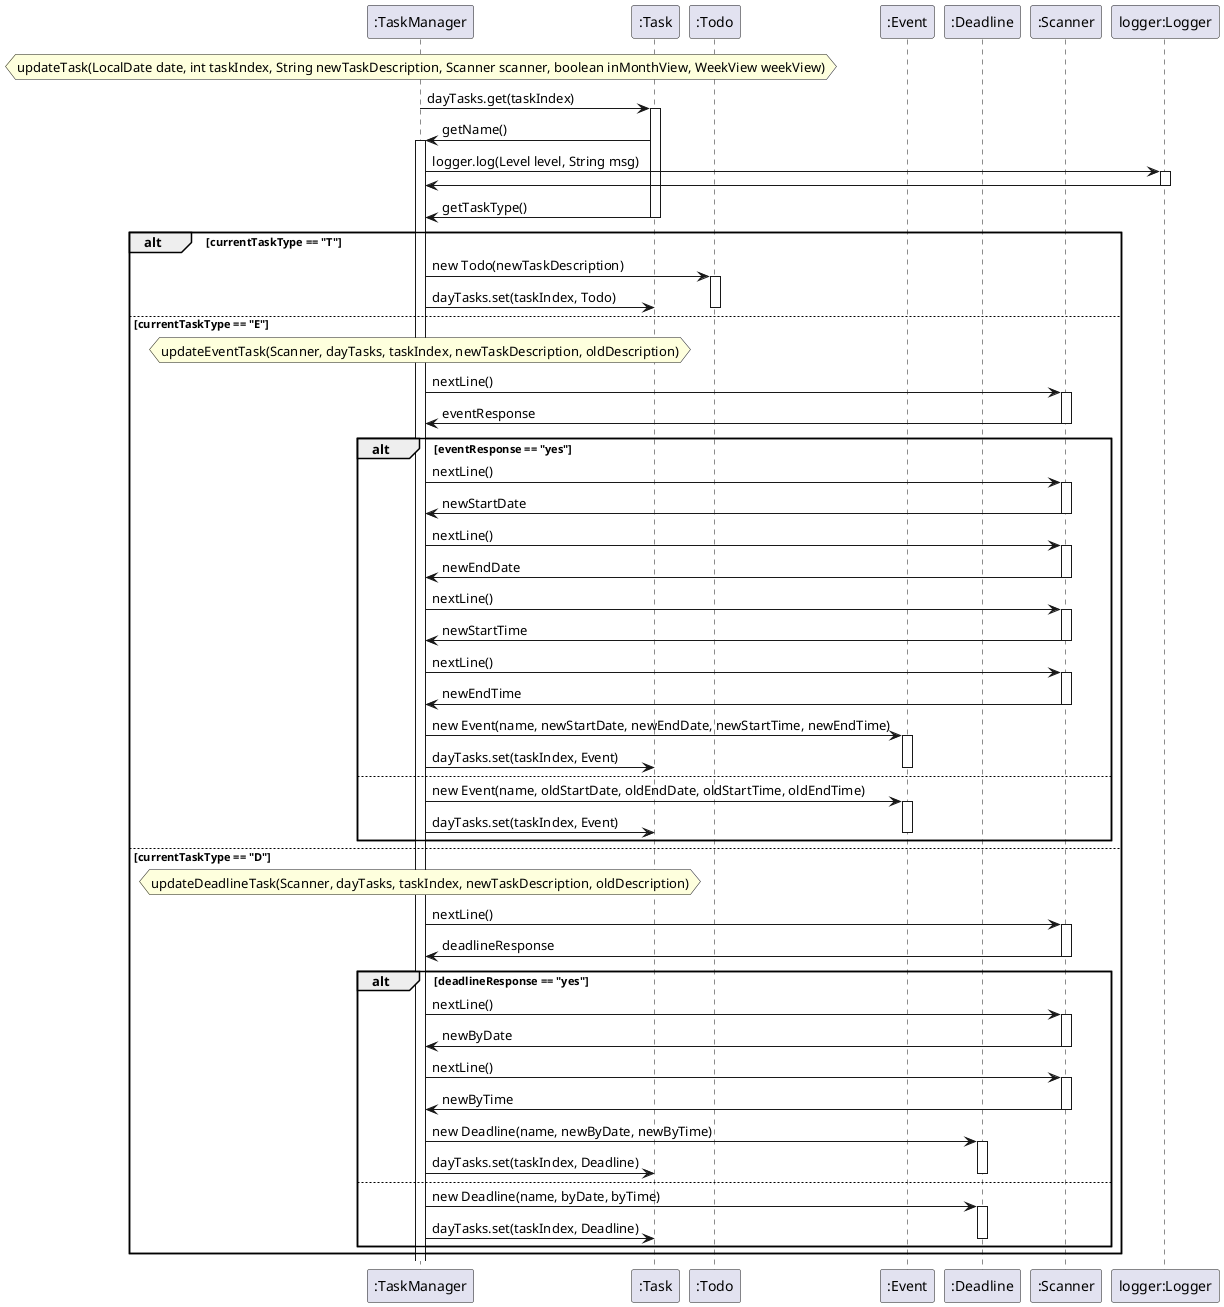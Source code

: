@startuml
participant ":TaskManager" as TaskManager
participant ":Task" as Task
participant ":Todo" as Todo
participant ":Event" as Event
participant ":Deadline" as Deadline
participant ":Scanner" as Scanner
participant "logger:Logger" as Logger

hnote over TaskManager : updateTask(LocalDate date, int taskIndex, String newTaskDescription, Scanner scanner, boolean inMonthView, WeekView weekView)

TaskManager -> Task : dayTasks.get(taskIndex)
activate Task

Task -> TaskManager : getName()
activate TaskManager

TaskManager -> Logger : logger.log(Level level, String msg)
activate Logger
Logger -> TaskManager
deactivate Logger

Task -> TaskManager : getTaskType()
deactivate Task

alt currentTaskType == "T"
    TaskManager -> Todo : new Todo(newTaskDescription)
    activate Todo
    TaskManager -> Task : dayTasks.set(taskIndex, Todo)
    deactivate Todo
else currentTaskType == "E"
    hnote over TaskManager : updateEventTask(Scanner, dayTasks, taskIndex, newTaskDescription, oldDescription)
    TaskManager -> Scanner : nextLine()
    activate Scanner
    Scanner -> TaskManager : eventResponse
    deactivate Scanner
    alt eventResponse == "yes"
        TaskManager -> Scanner : nextLine()
        activate Scanner
        Scanner -> TaskManager : newStartDate
        deactivate Scanner
        TaskManager -> Scanner : nextLine()
        activate Scanner
        Scanner -> TaskManager : newEndDate
        deactivate Scanner
        TaskManager -> Scanner : nextLine()
        activate Scanner
        Scanner -> TaskManager : newStartTime
        deactivate Scanner
        TaskManager -> Scanner : nextLine()
        activate Scanner
        Scanner -> TaskManager : newEndTime
        deactivate Scanner
        TaskManager -> Event : new Event(name, newStartDate, newEndDate, newStartTime, newEndTime)
        activate Event
        TaskManager -> Task : dayTasks.set(taskIndex, Event)
        deactivate Event
       else
               TaskManager -> Event : new Event(name, oldStartDate, oldEndDate, oldStartTime, oldEndTime)
               activate Event
               TaskManager -> Task : dayTasks.set(taskIndex, Event)
               deactivate Event
    end
else currentTaskType == "D"
    hnote over TaskManager : updateDeadlineTask(Scanner, dayTasks, taskIndex, newTaskDescription, oldDescription)
    TaskManager -> Scanner : nextLine()
    activate Scanner
    Scanner -> TaskManager : deadlineResponse
    deactivate Scanner
    alt deadlineResponse == "yes"
        TaskManager -> Scanner : nextLine()
        activate Scanner
        Scanner -> TaskManager : newByDate
        deactivate Scanner
        TaskManager -> Scanner : nextLine()
        activate Scanner
        Scanner -> TaskManager : newByTime
        deactivate Scanner
        TaskManager -> Deadline : new Deadline(name, newByDate, newByTime)
        activate Deadline
        TaskManager -> Task : dayTasks.set(taskIndex, Deadline)
        deactivate Deadline
    else
        TaskManager -> Deadline : new Deadline(name, byDate, byTime)
        activate Deadline
        TaskManager -> Task : dayTasks.set(taskIndex, Deadline)
        deactivate Deadline
    end
end

@enduml